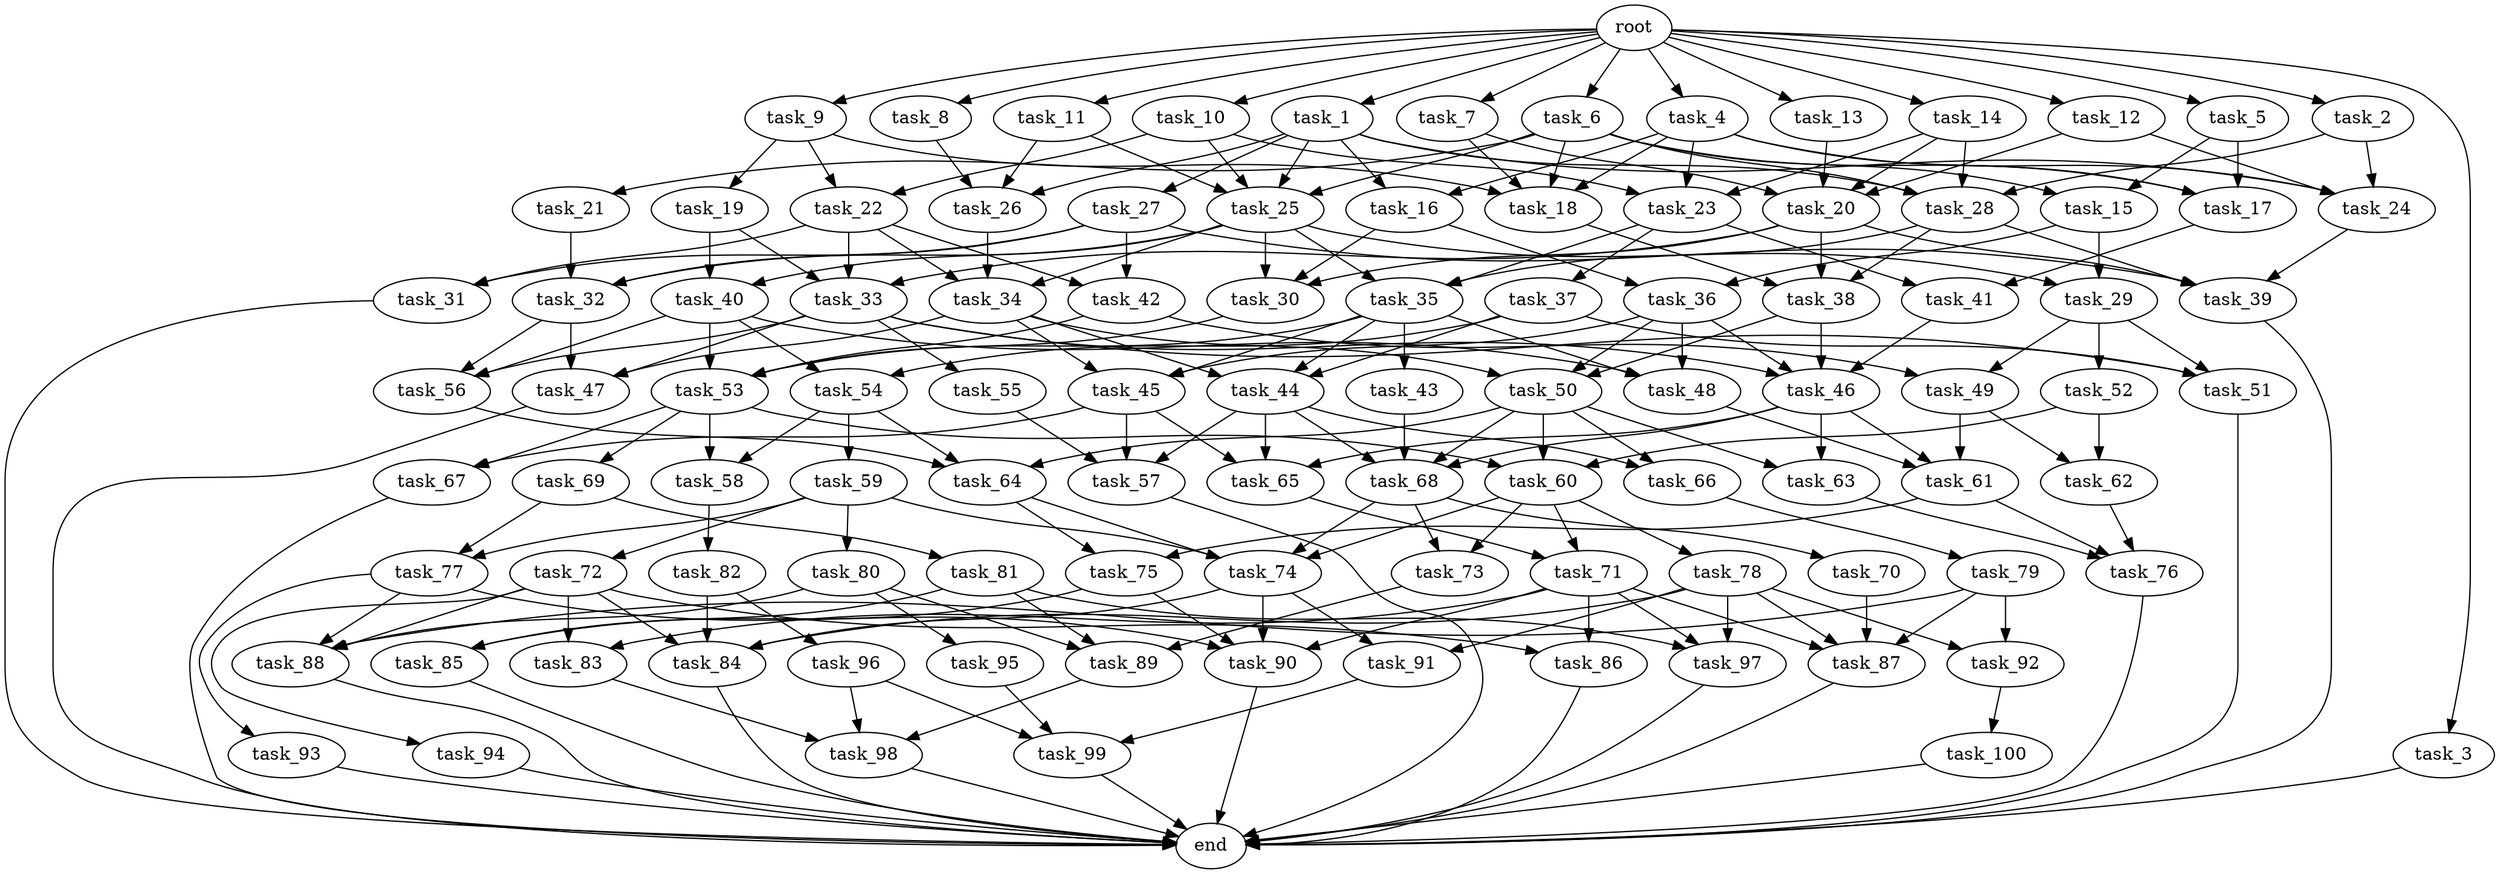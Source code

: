 digraph G {
  task_66 [size="3.293168e+09"];
  task_71 [size="1.059840e+09"];
  task_79 [size="3.505415e+09"];
  task_27 [size="3.139847e+09"];
  task_34 [size="3.197404e+09"];
  task_69 [size="1.802696e+09"];
  task_63 [size="4.586023e+09"];
  task_87 [size="4.706225e+09"];
  task_26 [size="2.557673e+09"];
  task_25 [size="2.802835e+09"];
  task_44 [size="1.079311e+09"];
  task_19 [size="1.237094e+09"];
  task_57 [size="2.663813e+09"];
  task_47 [size="3.799437e+09"];
  task_29 [size="4.200650e+09"];
  task_20 [size="1.705983e+09"];
  task_56 [size="4.803665e+09"];
  task_15 [size="4.530808e+09"];
  task_77 [size="4.520854e+09"];
  task_92 [size="1.220294e+09"];
  task_100 [size="5.422303e+08"];
  task_16 [size="1.083143e+09"];
  task_91 [size="7.567945e+08"];
  task_82 [size="2.620434e+09"];
  task_73 [size="7.068556e+07"];
  task_65 [size="2.987130e+08"];
  task_10 [size="4.229858e+09"];
  task_30 [size="3.182156e+09"];
  task_23 [size="2.753759e+09"];
  task_78 [size="8.084210e+08"];
  task_28 [size="3.000076e+09"];
  task_38 [size="3.309147e+09"];
  task_32 [size="2.571616e+09"];
  task_4 [size="4.236527e+09"];
  task_9 [size="4.091366e+09"];
  task_84 [size="1.304393e+09"];
  task_14 [size="2.852600e+09"];
  end [size="0.000000e+00"];
  task_83 [size="2.956773e+08"];
  task_90 [size="4.270722e+09"];
  task_59 [size="2.831545e+09"];
  task_12 [size="1.411031e+09"];
  task_46 [size="3.862948e+09"];
  task_36 [size="2.157449e+09"];
  task_40 [size="2.319753e+09"];
  task_62 [size="1.177266e+09"];
  task_45 [size="4.545938e+09"];
  task_53 [size="2.173711e+09"];
  task_24 [size="3.987651e+09"];
  task_33 [size="4.302078e+09"];
  task_89 [size="1.933971e+09"];
  task_94 [size="1.122714e+09"];
  task_41 [size="2.852144e+09"];
  task_72 [size="3.780012e+07"];
  task_18 [size="1.268264e+09"];
  task_64 [size="3.177483e+09"];
  task_54 [size="4.591829e+09"];
  task_95 [size="5.860801e+07"];
  task_70 [size="2.558169e+08"];
  task_11 [size="1.836346e+09"];
  task_43 [size="6.273009e+08"];
  task_88 [size="3.168708e+09"];
  task_96 [size="4.239039e+09"];
  task_6 [size="2.751448e+08"];
  task_42 [size="3.179730e+09"];
  task_17 [size="3.251623e+09"];
  task_22 [size="4.181769e+09"];
  task_93 [size="9.055547e+08"];
  task_98 [size="9.422724e+08"];
  task_97 [size="1.968773e+09"];
  task_58 [size="3.862591e+09"];
  task_67 [size="4.132191e+08"];
  root [size="0.000000e+00"];
  task_48 [size="1.560156e+09"];
  task_35 [size="6.099143e+07"];
  task_80 [size="2.260446e+09"];
  task_99 [size="3.105180e+09"];
  task_68 [size="3.339266e+09"];
  task_1 [size="1.837541e+09"];
  task_55 [size="1.078736e+08"];
  task_13 [size="1.102363e+09"];
  task_52 [size="1.901482e+09"];
  task_81 [size="3.665032e+09"];
  task_39 [size="4.556763e+09"];
  task_2 [size="1.902534e+09"];
  task_37 [size="4.633245e+09"];
  task_5 [size="4.733271e+09"];
  task_76 [size="2.613564e+09"];
  task_51 [size="7.200517e+08"];
  task_7 [size="2.641153e+09"];
  task_60 [size="2.497684e+09"];
  task_74 [size="2.294338e+08"];
  task_85 [size="2.971722e+09"];
  task_49 [size="3.633901e+09"];
  task_31 [size="4.888015e+09"];
  task_21 [size="3.356855e+09"];
  task_3 [size="9.675335e+08"];
  task_8 [size="4.312673e+09"];
  task_75 [size="4.015534e+09"];
  task_50 [size="4.515319e+09"];
  task_61 [size="4.375981e+09"];
  task_86 [size="1.962530e+09"];

  task_66 -> task_79 [size="3.293168e+08"];
  task_71 -> task_97 [size="1.059840e+08"];
  task_71 -> task_87 [size="1.059840e+08"];
  task_71 -> task_83 [size="1.059840e+08"];
  task_71 -> task_86 [size="1.059840e+08"];
  task_71 -> task_90 [size="1.059840e+08"];
  task_79 -> task_88 [size="7.010829e+08"];
  task_79 -> task_87 [size="7.010829e+08"];
  task_79 -> task_92 [size="7.010829e+08"];
  task_27 -> task_31 [size="6.279694e+08"];
  task_27 -> task_32 [size="6.279694e+08"];
  task_27 -> task_42 [size="6.279694e+08"];
  task_27 -> task_39 [size="6.279694e+08"];
  task_34 -> task_50 [size="2.131603e+08"];
  task_34 -> task_47 [size="2.131603e+08"];
  task_34 -> task_45 [size="2.131603e+08"];
  task_34 -> task_44 [size="2.131603e+08"];
  task_69 -> task_81 [size="3.605393e+08"];
  task_69 -> task_77 [size="3.605393e+08"];
  task_63 -> task_76 [size="4.586023e+08"];
  task_87 -> end [size="1.000000e-12"];
  task_26 -> task_34 [size="1.705116e+08"];
  task_25 -> task_40 [size="1.401418e+08"];
  task_25 -> task_30 [size="1.401418e+08"];
  task_25 -> task_29 [size="1.401418e+08"];
  task_25 -> task_34 [size="1.401418e+08"];
  task_25 -> task_32 [size="1.401418e+08"];
  task_25 -> task_35 [size="1.401418e+08"];
  task_44 -> task_68 [size="7.195408e+07"];
  task_44 -> task_57 [size="7.195408e+07"];
  task_44 -> task_66 [size="7.195408e+07"];
  task_44 -> task_65 [size="7.195408e+07"];
  task_19 -> task_40 [size="2.474187e+08"];
  task_19 -> task_33 [size="2.474187e+08"];
  task_57 -> end [size="1.000000e-12"];
  task_47 -> end [size="1.000000e-12"];
  task_29 -> task_49 [size="4.200650e+08"];
  task_29 -> task_51 [size="4.200650e+08"];
  task_29 -> task_52 [size="4.200650e+08"];
  task_20 -> task_38 [size="8.529915e+07"];
  task_20 -> task_30 [size="8.529915e+07"];
  task_20 -> task_33 [size="8.529915e+07"];
  task_20 -> task_39 [size="8.529915e+07"];
  task_56 -> task_64 [size="3.202444e+08"];
  task_15 -> task_36 [size="4.530808e+08"];
  task_15 -> task_29 [size="4.530808e+08"];
  task_77 -> task_88 [size="4.520854e+08"];
  task_77 -> task_90 [size="4.520854e+08"];
  task_77 -> task_93 [size="4.520854e+08"];
  task_92 -> task_100 [size="1.220294e+08"];
  task_100 -> end [size="1.000000e-12"];
  task_16 -> task_36 [size="1.083143e+08"];
  task_16 -> task_30 [size="1.083143e+08"];
  task_91 -> task_99 [size="7.567945e+07"];
  task_82 -> task_96 [size="5.240867e+08"];
  task_82 -> task_84 [size="5.240867e+08"];
  task_73 -> task_89 [size="7.068556e+06"];
  task_65 -> task_71 [size="1.991420e+07"];
  task_10 -> task_22 [size="8.459715e+08"];
  task_10 -> task_23 [size="8.459715e+08"];
  task_10 -> task_25 [size="8.459715e+08"];
  task_30 -> task_53 [size="2.121437e+08"];
  task_23 -> task_37 [size="1.835839e+08"];
  task_23 -> task_41 [size="1.835839e+08"];
  task_23 -> task_35 [size="1.835839e+08"];
  task_78 -> task_97 [size="1.616842e+08"];
  task_78 -> task_87 [size="1.616842e+08"];
  task_78 -> task_91 [size="1.616842e+08"];
  task_78 -> task_84 [size="1.616842e+08"];
  task_78 -> task_92 [size="1.616842e+08"];
  task_28 -> task_38 [size="1.500038e+08"];
  task_28 -> task_35 [size="1.500038e+08"];
  task_28 -> task_39 [size="1.500038e+08"];
  task_38 -> task_50 [size="2.206098e+08"];
  task_38 -> task_46 [size="2.206098e+08"];
  task_32 -> task_56 [size="1.714411e+08"];
  task_32 -> task_47 [size="1.714411e+08"];
  task_4 -> task_16 [size="8.473055e+08"];
  task_4 -> task_17 [size="8.473055e+08"];
  task_4 -> task_24 [size="8.473055e+08"];
  task_4 -> task_23 [size="8.473055e+08"];
  task_4 -> task_18 [size="8.473055e+08"];
  task_9 -> task_19 [size="8.182733e+08"];
  task_9 -> task_22 [size="8.182733e+08"];
  task_9 -> task_18 [size="8.182733e+08"];
  task_84 -> end [size="1.000000e-12"];
  task_14 -> task_28 [size="5.705200e+08"];
  task_14 -> task_20 [size="5.705200e+08"];
  task_14 -> task_23 [size="5.705200e+08"];
  task_83 -> task_98 [size="2.956773e+07"];
  task_90 -> end [size="1.000000e-12"];
  task_59 -> task_74 [size="5.663090e+08"];
  task_59 -> task_72 [size="5.663090e+08"];
  task_59 -> task_77 [size="5.663090e+08"];
  task_59 -> task_80 [size="5.663090e+08"];
  task_12 -> task_20 [size="2.822062e+08"];
  task_12 -> task_24 [size="2.822062e+08"];
  task_46 -> task_68 [size="1.931474e+08"];
  task_46 -> task_63 [size="1.931474e+08"];
  task_46 -> task_65 [size="1.931474e+08"];
  task_46 -> task_61 [size="1.931474e+08"];
  task_36 -> task_50 [size="2.157449e+08"];
  task_36 -> task_45 [size="2.157449e+08"];
  task_36 -> task_48 [size="2.157449e+08"];
  task_36 -> task_46 [size="2.157449e+08"];
  task_40 -> task_54 [size="2.319753e+08"];
  task_40 -> task_53 [size="2.319753e+08"];
  task_40 -> task_56 [size="2.319753e+08"];
  task_40 -> task_48 [size="2.319753e+08"];
  task_62 -> task_76 [size="1.177266e+08"];
  task_45 -> task_57 [size="3.030625e+08"];
  task_45 -> task_65 [size="3.030625e+08"];
  task_45 -> task_67 [size="3.030625e+08"];
  task_53 -> task_58 [size="1.086855e+08"];
  task_53 -> task_60 [size="1.086855e+08"];
  task_53 -> task_67 [size="1.086855e+08"];
  task_53 -> task_69 [size="1.086855e+08"];
  task_24 -> task_39 [size="1.993825e+08"];
  task_33 -> task_47 [size="2.868052e+08"];
  task_33 -> task_56 [size="2.868052e+08"];
  task_33 -> task_51 [size="2.868052e+08"];
  task_33 -> task_46 [size="2.868052e+08"];
  task_33 -> task_55 [size="2.868052e+08"];
  task_89 -> task_98 [size="1.289314e+08"];
  task_94 -> end [size="1.000000e-12"];
  task_41 -> task_46 [size="2.852144e+08"];
  task_72 -> task_88 [size="7.560023e+06"];
  task_72 -> task_94 [size="7.560023e+06"];
  task_72 -> task_83 [size="7.560023e+06"];
  task_72 -> task_84 [size="7.560023e+06"];
  task_72 -> task_86 [size="7.560023e+06"];
  task_18 -> task_38 [size="6.341320e+07"];
  task_64 -> task_75 [size="2.118322e+08"];
  task_64 -> task_74 [size="2.118322e+08"];
  task_54 -> task_58 [size="4.591829e+08"];
  task_54 -> task_59 [size="4.591829e+08"];
  task_54 -> task_64 [size="4.591829e+08"];
  task_95 -> task_99 [size="1.172160e+07"];
  task_70 -> task_87 [size="5.116337e+07"];
  task_11 -> task_26 [size="3.672693e+08"];
  task_11 -> task_25 [size="3.672693e+08"];
  task_43 -> task_68 [size="1.254602e+08"];
  task_88 -> end [size="1.000000e-12"];
  task_96 -> task_99 [size="8.478077e+08"];
  task_96 -> task_98 [size="8.478077e+08"];
  task_6 -> task_21 [size="5.502896e+07"];
  task_6 -> task_15 [size="5.502896e+07"];
  task_6 -> task_17 [size="5.502896e+07"];
  task_6 -> task_28 [size="5.502896e+07"];
  task_6 -> task_25 [size="5.502896e+07"];
  task_6 -> task_18 [size="5.502896e+07"];
  task_42 -> task_49 [size="3.179730e+08"];
  task_42 -> task_53 [size="3.179730e+08"];
  task_17 -> task_41 [size="2.167749e+08"];
  task_22 -> task_31 [size="4.181769e+08"];
  task_22 -> task_34 [size="4.181769e+08"];
  task_22 -> task_33 [size="4.181769e+08"];
  task_22 -> task_42 [size="4.181769e+08"];
  task_93 -> end [size="1.000000e-12"];
  task_98 -> end [size="1.000000e-12"];
  task_97 -> end [size="1.000000e-12"];
  task_58 -> task_82 [size="3.862591e+08"];
  task_67 -> end [size="1.000000e-12"];
  root -> task_4 [size="1.000000e-12"];
  root -> task_1 [size="1.000000e-12"];
  root -> task_7 [size="1.000000e-12"];
  root -> task_13 [size="1.000000e-12"];
  root -> task_8 [size="1.000000e-12"];
  root -> task_11 [size="1.000000e-12"];
  root -> task_2 [size="1.000000e-12"];
  root -> task_9 [size="1.000000e-12"];
  root -> task_6 [size="1.000000e-12"];
  root -> task_14 [size="1.000000e-12"];
  root -> task_5 [size="1.000000e-12"];
  root -> task_12 [size="1.000000e-12"];
  root -> task_3 [size="1.000000e-12"];
  root -> task_10 [size="1.000000e-12"];
  task_48 -> task_61 [size="1.040104e+08"];
  task_35 -> task_53 [size="4.066095e+06"];
  task_35 -> task_44 [size="4.066095e+06"];
  task_35 -> task_45 [size="4.066095e+06"];
  task_35 -> task_48 [size="4.066095e+06"];
  task_35 -> task_43 [size="4.066095e+06"];
  task_80 -> task_88 [size="4.520892e+08"];
  task_80 -> task_89 [size="4.520892e+08"];
  task_80 -> task_95 [size="4.520892e+08"];
  task_99 -> end [size="1.000000e-12"];
  task_68 -> task_70 [size="1.669633e+08"];
  task_68 -> task_74 [size="1.669633e+08"];
  task_68 -> task_73 [size="1.669633e+08"];
  task_1 -> task_27 [size="3.675082e+08"];
  task_1 -> task_16 [size="3.675082e+08"];
  task_1 -> task_28 [size="3.675082e+08"];
  task_1 -> task_26 [size="3.675082e+08"];
  task_1 -> task_24 [size="3.675082e+08"];
  task_1 -> task_25 [size="3.675082e+08"];
  task_55 -> task_57 [size="2.157471e+07"];
  task_13 -> task_20 [size="2.204726e+08"];
  task_52 -> task_60 [size="3.802965e+08"];
  task_52 -> task_62 [size="3.802965e+08"];
  task_81 -> task_97 [size="7.330063e+08"];
  task_81 -> task_89 [size="7.330063e+08"];
  task_81 -> task_85 [size="7.330063e+08"];
  task_39 -> end [size="1.000000e-12"];
  task_2 -> task_28 [size="3.805067e+08"];
  task_2 -> task_24 [size="3.805067e+08"];
  task_37 -> task_54 [size="9.266489e+08"];
  task_37 -> task_51 [size="9.266489e+08"];
  task_37 -> task_44 [size="9.266489e+08"];
  task_5 -> task_17 [size="9.466542e+08"];
  task_5 -> task_15 [size="9.466542e+08"];
  task_76 -> end [size="1.000000e-12"];
  task_51 -> end [size="1.000000e-12"];
  task_7 -> task_20 [size="5.282306e+08"];
  task_7 -> task_18 [size="5.282306e+08"];
  task_60 -> task_74 [size="1.665123e+08"];
  task_60 -> task_73 [size="1.665123e+08"];
  task_60 -> task_78 [size="1.665123e+08"];
  task_60 -> task_71 [size="1.665123e+08"];
  task_74 -> task_90 [size="1.147169e+07"];
  task_74 -> task_84 [size="1.147169e+07"];
  task_74 -> task_91 [size="1.147169e+07"];
  task_85 -> end [size="1.000000e-12"];
  task_49 -> task_62 [size="3.633901e+08"];
  task_49 -> task_61 [size="3.633901e+08"];
  task_31 -> end [size="1.000000e-12"];
  task_21 -> task_32 [size="6.713711e+08"];
  task_3 -> end [size="1.000000e-12"];
  task_8 -> task_26 [size="8.625346e+08"];
  task_75 -> task_90 [size="4.015534e+08"];
  task_75 -> task_85 [size="4.015534e+08"];
  task_50 -> task_68 [size="3.010212e+08"];
  task_50 -> task_60 [size="3.010212e+08"];
  task_50 -> task_66 [size="3.010212e+08"];
  task_50 -> task_64 [size="3.010212e+08"];
  task_50 -> task_63 [size="3.010212e+08"];
  task_61 -> task_76 [size="2.917321e+08"];
  task_61 -> task_75 [size="2.917321e+08"];
  task_86 -> end [size="1.000000e-12"];
}
